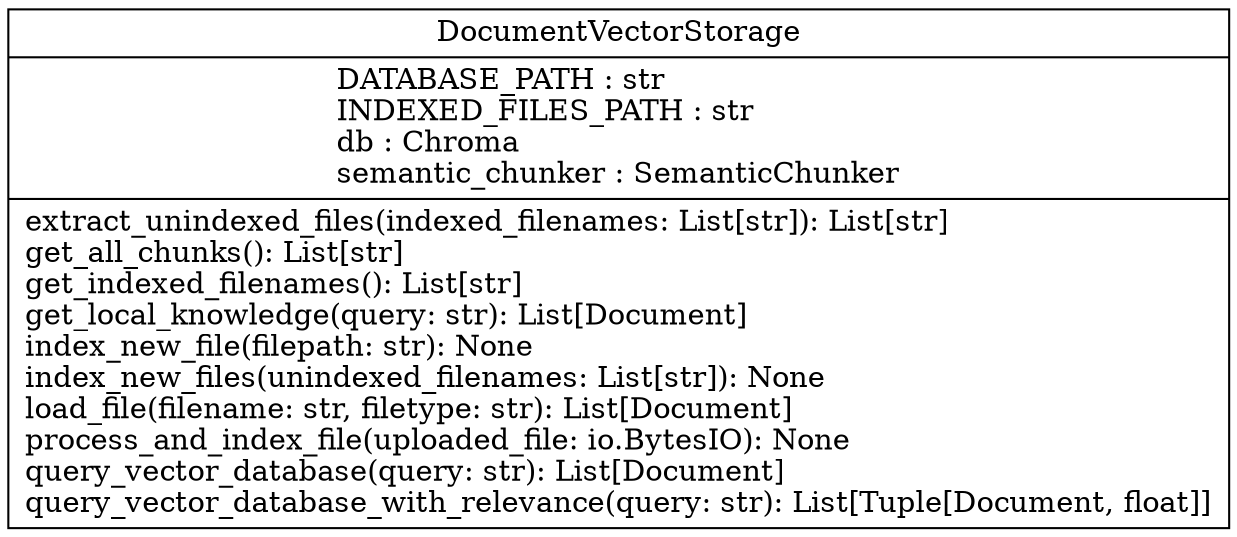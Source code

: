 digraph "classes_VectorDatabase" {
rankdir=BT
charset="utf-8"
"src.VectorDatabase.DocumentVectorStorage" [color="black", fontcolor="black", label=<{DocumentVectorStorage|DATABASE_PATH : str<br ALIGN="LEFT"/>INDEXED_FILES_PATH : str<br ALIGN="LEFT"/>db : Chroma<br ALIGN="LEFT"/>semantic_chunker : SemanticChunker<br ALIGN="LEFT"/>|extract_unindexed_files(indexed_filenames: List[str]): List[str]<br ALIGN="LEFT"/>get_all_chunks(): List[str]<br ALIGN="LEFT"/>get_indexed_filenames(): List[str]<br ALIGN="LEFT"/>get_local_knowledge(query: str): List[Document]<br ALIGN="LEFT"/>index_new_file(filepath: str): None<br ALIGN="LEFT"/>index_new_files(unindexed_filenames: List[str]): None<br ALIGN="LEFT"/>load_file(filename: str, filetype: str): List[Document]<br ALIGN="LEFT"/>process_and_index_file(uploaded_file: io.BytesIO): None<br ALIGN="LEFT"/>query_vector_database(query: str): List[Document]<br ALIGN="LEFT"/>query_vector_database_with_relevance(query: str): List[Tuple[Document, float]]<br ALIGN="LEFT"/>}>, shape="record", style="solid"];
}
